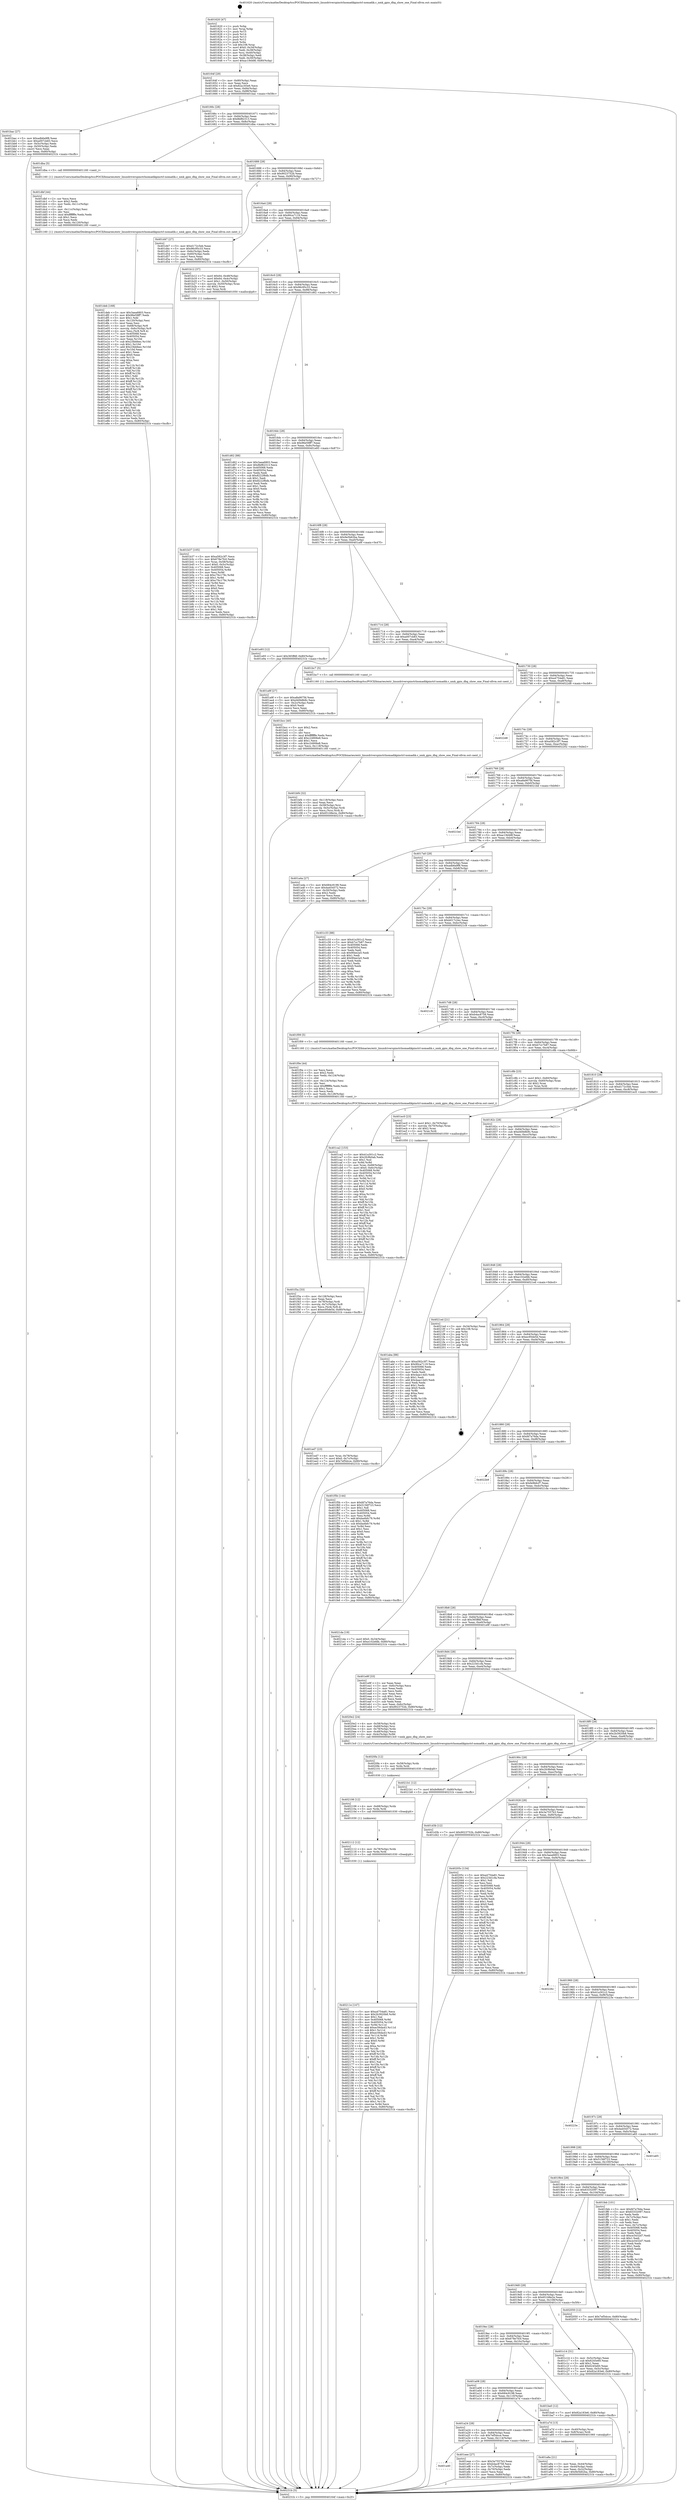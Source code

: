 digraph "0x401620" {
  label = "0x401620 (/mnt/c/Users/mathe/Desktop/tcc/POCII/binaries/extr_linuxdriverspinctrlnomadikpinctrl-nomadik.c_nmk_gpio_dbg_show_one_Final-ollvm.out::main(0))"
  labelloc = "t"
  node[shape=record]

  Entry [label="",width=0.3,height=0.3,shape=circle,fillcolor=black,style=filled]
  "0x40164f" [label="{
     0x40164f [29]\l
     | [instrs]\l
     &nbsp;&nbsp;0x40164f \<+3\>: mov -0x80(%rbp),%eax\l
     &nbsp;&nbsp;0x401652 \<+2\>: mov %eax,%ecx\l
     &nbsp;&nbsp;0x401654 \<+6\>: sub $0x82a183e6,%ecx\l
     &nbsp;&nbsp;0x40165a \<+6\>: mov %eax,-0x84(%rbp)\l
     &nbsp;&nbsp;0x401660 \<+6\>: mov %ecx,-0x88(%rbp)\l
     &nbsp;&nbsp;0x401666 \<+6\>: je 0000000000401bac \<main+0x58c\>\l
  }"]
  "0x401bac" [label="{
     0x401bac [27]\l
     | [instrs]\l
     &nbsp;&nbsp;0x401bac \<+5\>: mov $0xadb6a9f8,%eax\l
     &nbsp;&nbsp;0x401bb1 \<+5\>: mov $0xa007cb83,%ecx\l
     &nbsp;&nbsp;0x401bb6 \<+3\>: mov -0x5c(%rbp),%edx\l
     &nbsp;&nbsp;0x401bb9 \<+3\>: cmp -0x50(%rbp),%edx\l
     &nbsp;&nbsp;0x401bbc \<+3\>: cmovl %ecx,%eax\l
     &nbsp;&nbsp;0x401bbf \<+3\>: mov %eax,-0x80(%rbp)\l
     &nbsp;&nbsp;0x401bc2 \<+5\>: jmp 000000000040231b \<main+0xcfb\>\l
  }"]
  "0x40166c" [label="{
     0x40166c [28]\l
     | [instrs]\l
     &nbsp;&nbsp;0x40166c \<+5\>: jmp 0000000000401671 \<main+0x51\>\l
     &nbsp;&nbsp;0x401671 \<+6\>: mov -0x84(%rbp),%eax\l
     &nbsp;&nbsp;0x401677 \<+5\>: sub $0x8bf82313,%eax\l
     &nbsp;&nbsp;0x40167c \<+6\>: mov %eax,-0x8c(%rbp)\l
     &nbsp;&nbsp;0x401682 \<+6\>: je 0000000000401dba \<main+0x79a\>\l
  }"]
  Exit [label="",width=0.3,height=0.3,shape=circle,fillcolor=black,style=filled,peripheries=2]
  "0x401dba" [label="{
     0x401dba [5]\l
     | [instrs]\l
     &nbsp;&nbsp;0x401dba \<+5\>: call 0000000000401160 \<next_i\>\l
     | [calls]\l
     &nbsp;&nbsp;0x401160 \{1\} (/mnt/c/Users/mathe/Desktop/tcc/POCII/binaries/extr_linuxdriverspinctrlnomadikpinctrl-nomadik.c_nmk_gpio_dbg_show_one_Final-ollvm.out::next_i)\l
  }"]
  "0x401688" [label="{
     0x401688 [28]\l
     | [instrs]\l
     &nbsp;&nbsp;0x401688 \<+5\>: jmp 000000000040168d \<main+0x6d\>\l
     &nbsp;&nbsp;0x40168d \<+6\>: mov -0x84(%rbp),%eax\l
     &nbsp;&nbsp;0x401693 \<+5\>: sub $0x9023752b,%eax\l
     &nbsp;&nbsp;0x401698 \<+6\>: mov %eax,-0x90(%rbp)\l
     &nbsp;&nbsp;0x40169e \<+6\>: je 0000000000401d47 \<main+0x727\>\l
  }"]
  "0x40211e" [label="{
     0x40211e [147]\l
     | [instrs]\l
     &nbsp;&nbsp;0x40211e \<+5\>: mov $0xa4754a81,%ecx\l
     &nbsp;&nbsp;0x402123 \<+6\>: mov $0x2b3920b8,%r8d\l
     &nbsp;&nbsp;0x402129 \<+2\>: mov $0x1,%al\l
     &nbsp;&nbsp;0x40212b \<+8\>: mov 0x405068,%r9d\l
     &nbsp;&nbsp;0x402133 \<+8\>: mov 0x405054,%r10d\l
     &nbsp;&nbsp;0x40213b \<+3\>: mov %r9d,%r11d\l
     &nbsp;&nbsp;0x40213e \<+7\>: add $0xec56da43,%r11d\l
     &nbsp;&nbsp;0x402145 \<+4\>: sub $0x1,%r11d\l
     &nbsp;&nbsp;0x402149 \<+7\>: sub $0xec56da43,%r11d\l
     &nbsp;&nbsp;0x402150 \<+4\>: imul %r11d,%r9d\l
     &nbsp;&nbsp;0x402154 \<+4\>: and $0x1,%r9d\l
     &nbsp;&nbsp;0x402158 \<+4\>: cmp $0x0,%r9d\l
     &nbsp;&nbsp;0x40215c \<+3\>: sete %bl\l
     &nbsp;&nbsp;0x40215f \<+4\>: cmp $0xa,%r10d\l
     &nbsp;&nbsp;0x402163 \<+4\>: setl %r14b\l
     &nbsp;&nbsp;0x402167 \<+3\>: mov %bl,%r15b\l
     &nbsp;&nbsp;0x40216a \<+4\>: xor $0xff,%r15b\l
     &nbsp;&nbsp;0x40216e \<+3\>: mov %r14b,%r12b\l
     &nbsp;&nbsp;0x402171 \<+4\>: xor $0xff,%r12b\l
     &nbsp;&nbsp;0x402175 \<+2\>: xor $0x1,%al\l
     &nbsp;&nbsp;0x402177 \<+3\>: mov %r15b,%r13b\l
     &nbsp;&nbsp;0x40217a \<+4\>: and $0xff,%r13b\l
     &nbsp;&nbsp;0x40217e \<+2\>: and %al,%bl\l
     &nbsp;&nbsp;0x402180 \<+3\>: mov %r12b,%dl\l
     &nbsp;&nbsp;0x402183 \<+3\>: and $0xff,%dl\l
     &nbsp;&nbsp;0x402186 \<+3\>: and %al,%r14b\l
     &nbsp;&nbsp;0x402189 \<+3\>: or %bl,%r13b\l
     &nbsp;&nbsp;0x40218c \<+3\>: or %r14b,%dl\l
     &nbsp;&nbsp;0x40218f \<+3\>: xor %dl,%r13b\l
     &nbsp;&nbsp;0x402192 \<+3\>: or %r12b,%r15b\l
     &nbsp;&nbsp;0x402195 \<+4\>: xor $0xff,%r15b\l
     &nbsp;&nbsp;0x402199 \<+2\>: or $0x1,%al\l
     &nbsp;&nbsp;0x40219b \<+3\>: and %al,%r15b\l
     &nbsp;&nbsp;0x40219e \<+3\>: or %r15b,%r13b\l
     &nbsp;&nbsp;0x4021a1 \<+4\>: test $0x1,%r13b\l
     &nbsp;&nbsp;0x4021a5 \<+4\>: cmovne %r8d,%ecx\l
     &nbsp;&nbsp;0x4021a9 \<+3\>: mov %ecx,-0x80(%rbp)\l
     &nbsp;&nbsp;0x4021ac \<+5\>: jmp 000000000040231b \<main+0xcfb\>\l
  }"]
  "0x401d47" [label="{
     0x401d47 [27]\l
     | [instrs]\l
     &nbsp;&nbsp;0x401d47 \<+5\>: mov $0xd172c5eb,%eax\l
     &nbsp;&nbsp;0x401d4c \<+5\>: mov $0x96c95c33,%ecx\l
     &nbsp;&nbsp;0x401d51 \<+3\>: mov -0x6c(%rbp),%edx\l
     &nbsp;&nbsp;0x401d54 \<+3\>: cmp -0x60(%rbp),%edx\l
     &nbsp;&nbsp;0x401d57 \<+3\>: cmovl %ecx,%eax\l
     &nbsp;&nbsp;0x401d5a \<+3\>: mov %eax,-0x80(%rbp)\l
     &nbsp;&nbsp;0x401d5d \<+5\>: jmp 000000000040231b \<main+0xcfb\>\l
  }"]
  "0x4016a4" [label="{
     0x4016a4 [28]\l
     | [instrs]\l
     &nbsp;&nbsp;0x4016a4 \<+5\>: jmp 00000000004016a9 \<main+0x89\>\l
     &nbsp;&nbsp;0x4016a9 \<+6\>: mov -0x84(%rbp),%eax\l
     &nbsp;&nbsp;0x4016af \<+5\>: sub $0x90ca7119,%eax\l
     &nbsp;&nbsp;0x4016b4 \<+6\>: mov %eax,-0x94(%rbp)\l
     &nbsp;&nbsp;0x4016ba \<+6\>: je 0000000000401b12 \<main+0x4f2\>\l
  }"]
  "0x402112" [label="{
     0x402112 [12]\l
     | [instrs]\l
     &nbsp;&nbsp;0x402112 \<+4\>: mov -0x78(%rbp),%rdx\l
     &nbsp;&nbsp;0x402116 \<+3\>: mov %rdx,%rdi\l
     &nbsp;&nbsp;0x402119 \<+5\>: call 0000000000401030 \<free@plt\>\l
     | [calls]\l
     &nbsp;&nbsp;0x401030 \{1\} (unknown)\l
  }"]
  "0x401b12" [label="{
     0x401b12 [37]\l
     | [instrs]\l
     &nbsp;&nbsp;0x401b12 \<+7\>: movl $0x64,-0x48(%rbp)\l
     &nbsp;&nbsp;0x401b19 \<+7\>: movl $0x64,-0x4c(%rbp)\l
     &nbsp;&nbsp;0x401b20 \<+7\>: movl $0x1,-0x50(%rbp)\l
     &nbsp;&nbsp;0x401b27 \<+4\>: movslq -0x50(%rbp),%rax\l
     &nbsp;&nbsp;0x401b2b \<+4\>: shl $0x2,%rax\l
     &nbsp;&nbsp;0x401b2f \<+3\>: mov %rax,%rdi\l
     &nbsp;&nbsp;0x401b32 \<+5\>: call 0000000000401050 \<malloc@plt\>\l
     | [calls]\l
     &nbsp;&nbsp;0x401050 \{1\} (unknown)\l
  }"]
  "0x4016c0" [label="{
     0x4016c0 [28]\l
     | [instrs]\l
     &nbsp;&nbsp;0x4016c0 \<+5\>: jmp 00000000004016c5 \<main+0xa5\>\l
     &nbsp;&nbsp;0x4016c5 \<+6\>: mov -0x84(%rbp),%eax\l
     &nbsp;&nbsp;0x4016cb \<+5\>: sub $0x96c95c33,%eax\l
     &nbsp;&nbsp;0x4016d0 \<+6\>: mov %eax,-0x98(%rbp)\l
     &nbsp;&nbsp;0x4016d6 \<+6\>: je 0000000000401d62 \<main+0x742\>\l
  }"]
  "0x402106" [label="{
     0x402106 [12]\l
     | [instrs]\l
     &nbsp;&nbsp;0x402106 \<+4\>: mov -0x68(%rbp),%rdx\l
     &nbsp;&nbsp;0x40210a \<+3\>: mov %rdx,%rdi\l
     &nbsp;&nbsp;0x40210d \<+5\>: call 0000000000401030 \<free@plt\>\l
     | [calls]\l
     &nbsp;&nbsp;0x401030 \{1\} (unknown)\l
  }"]
  "0x401d62" [label="{
     0x401d62 [88]\l
     | [instrs]\l
     &nbsp;&nbsp;0x401d62 \<+5\>: mov $0x3aea6803,%eax\l
     &nbsp;&nbsp;0x401d67 \<+5\>: mov $0x8bf82313,%ecx\l
     &nbsp;&nbsp;0x401d6c \<+7\>: mov 0x405068,%edx\l
     &nbsp;&nbsp;0x401d73 \<+7\>: mov 0x405054,%esi\l
     &nbsp;&nbsp;0x401d7a \<+2\>: mov %edx,%edi\l
     &nbsp;&nbsp;0x401d7c \<+6\>: sub $0x8222f6db,%edi\l
     &nbsp;&nbsp;0x401d82 \<+3\>: sub $0x1,%edi\l
     &nbsp;&nbsp;0x401d85 \<+6\>: add $0x8222f6db,%edi\l
     &nbsp;&nbsp;0x401d8b \<+3\>: imul %edi,%edx\l
     &nbsp;&nbsp;0x401d8e \<+3\>: and $0x1,%edx\l
     &nbsp;&nbsp;0x401d91 \<+3\>: cmp $0x0,%edx\l
     &nbsp;&nbsp;0x401d94 \<+4\>: sete %r8b\l
     &nbsp;&nbsp;0x401d98 \<+3\>: cmp $0xa,%esi\l
     &nbsp;&nbsp;0x401d9b \<+4\>: setl %r9b\l
     &nbsp;&nbsp;0x401d9f \<+3\>: mov %r8b,%r10b\l
     &nbsp;&nbsp;0x401da2 \<+3\>: and %r9b,%r10b\l
     &nbsp;&nbsp;0x401da5 \<+3\>: xor %r9b,%r8b\l
     &nbsp;&nbsp;0x401da8 \<+3\>: or %r8b,%r10b\l
     &nbsp;&nbsp;0x401dab \<+4\>: test $0x1,%r10b\l
     &nbsp;&nbsp;0x401daf \<+3\>: cmovne %ecx,%eax\l
     &nbsp;&nbsp;0x401db2 \<+3\>: mov %eax,-0x80(%rbp)\l
     &nbsp;&nbsp;0x401db5 \<+5\>: jmp 000000000040231b \<main+0xcfb\>\l
  }"]
  "0x4016dc" [label="{
     0x4016dc [28]\l
     | [instrs]\l
     &nbsp;&nbsp;0x4016dc \<+5\>: jmp 00000000004016e1 \<main+0xc1\>\l
     &nbsp;&nbsp;0x4016e1 \<+6\>: mov -0x84(%rbp),%eax\l
     &nbsp;&nbsp;0x4016e7 \<+5\>: sub $0x96e59ff7,%eax\l
     &nbsp;&nbsp;0x4016ec \<+6\>: mov %eax,-0x9c(%rbp)\l
     &nbsp;&nbsp;0x4016f2 \<+6\>: je 0000000000401e93 \<main+0x873\>\l
  }"]
  "0x4020fa" [label="{
     0x4020fa [12]\l
     | [instrs]\l
     &nbsp;&nbsp;0x4020fa \<+4\>: mov -0x58(%rbp),%rdx\l
     &nbsp;&nbsp;0x4020fe \<+3\>: mov %rdx,%rdi\l
     &nbsp;&nbsp;0x402101 \<+5\>: call 0000000000401030 \<free@plt\>\l
     | [calls]\l
     &nbsp;&nbsp;0x401030 \{1\} (unknown)\l
  }"]
  "0x401e93" [label="{
     0x401e93 [12]\l
     | [instrs]\l
     &nbsp;&nbsp;0x401e93 \<+7\>: movl $0x365ffdf,-0x80(%rbp)\l
     &nbsp;&nbsp;0x401e9a \<+5\>: jmp 000000000040231b \<main+0xcfb\>\l
  }"]
  "0x4016f8" [label="{
     0x4016f8 [28]\l
     | [instrs]\l
     &nbsp;&nbsp;0x4016f8 \<+5\>: jmp 00000000004016fd \<main+0xdd\>\l
     &nbsp;&nbsp;0x4016fd \<+6\>: mov -0x84(%rbp),%eax\l
     &nbsp;&nbsp;0x401703 \<+5\>: sub $0x9e5b62ba,%eax\l
     &nbsp;&nbsp;0x401708 \<+6\>: mov %eax,-0xa0(%rbp)\l
     &nbsp;&nbsp;0x40170e \<+6\>: je 0000000000401a9f \<main+0x47f\>\l
  }"]
  "0x401f3a" [label="{
     0x401f3a [33]\l
     | [instrs]\l
     &nbsp;&nbsp;0x401f3a \<+6\>: mov -0x128(%rbp),%ecx\l
     &nbsp;&nbsp;0x401f40 \<+3\>: imul %eax,%ecx\l
     &nbsp;&nbsp;0x401f43 \<+4\>: mov -0x78(%rbp),%rdi\l
     &nbsp;&nbsp;0x401f47 \<+4\>: movslq -0x7c(%rbp),%r8\l
     &nbsp;&nbsp;0x401f4b \<+4\>: mov %ecx,(%rdi,%r8,4)\l
     &nbsp;&nbsp;0x401f4f \<+7\>: movl $0xec95de5d,-0x80(%rbp)\l
     &nbsp;&nbsp;0x401f56 \<+5\>: jmp 000000000040231b \<main+0xcfb\>\l
  }"]
  "0x401a9f" [label="{
     0x401a9f [27]\l
     | [instrs]\l
     &nbsp;&nbsp;0x401a9f \<+5\>: mov $0xa8a907fd,%eax\l
     &nbsp;&nbsp;0x401aa4 \<+5\>: mov $0xd40b8b9c,%ecx\l
     &nbsp;&nbsp;0x401aa9 \<+3\>: mov -0x2c(%rbp),%edx\l
     &nbsp;&nbsp;0x401aac \<+3\>: cmp $0x0,%edx\l
     &nbsp;&nbsp;0x401aaf \<+3\>: cmove %ecx,%eax\l
     &nbsp;&nbsp;0x401ab2 \<+3\>: mov %eax,-0x80(%rbp)\l
     &nbsp;&nbsp;0x401ab5 \<+5\>: jmp 000000000040231b \<main+0xcfb\>\l
  }"]
  "0x401714" [label="{
     0x401714 [28]\l
     | [instrs]\l
     &nbsp;&nbsp;0x401714 \<+5\>: jmp 0000000000401719 \<main+0xf9\>\l
     &nbsp;&nbsp;0x401719 \<+6\>: mov -0x84(%rbp),%eax\l
     &nbsp;&nbsp;0x40171f \<+5\>: sub $0xa007cb83,%eax\l
     &nbsp;&nbsp;0x401724 \<+6\>: mov %eax,-0xa4(%rbp)\l
     &nbsp;&nbsp;0x40172a \<+6\>: je 0000000000401bc7 \<main+0x5a7\>\l
  }"]
  "0x401f0e" [label="{
     0x401f0e [44]\l
     | [instrs]\l
     &nbsp;&nbsp;0x401f0e \<+2\>: xor %ecx,%ecx\l
     &nbsp;&nbsp;0x401f10 \<+5\>: mov $0x2,%edx\l
     &nbsp;&nbsp;0x401f15 \<+6\>: mov %edx,-0x124(%rbp)\l
     &nbsp;&nbsp;0x401f1b \<+1\>: cltd\l
     &nbsp;&nbsp;0x401f1c \<+6\>: mov -0x124(%rbp),%esi\l
     &nbsp;&nbsp;0x401f22 \<+2\>: idiv %esi\l
     &nbsp;&nbsp;0x401f24 \<+6\>: imul $0xfffffffe,%edx,%edx\l
     &nbsp;&nbsp;0x401f2a \<+3\>: sub $0x1,%ecx\l
     &nbsp;&nbsp;0x401f2d \<+2\>: sub %ecx,%edx\l
     &nbsp;&nbsp;0x401f2f \<+6\>: mov %edx,-0x128(%rbp)\l
     &nbsp;&nbsp;0x401f35 \<+5\>: call 0000000000401160 \<next_i\>\l
     | [calls]\l
     &nbsp;&nbsp;0x401160 \{1\} (/mnt/c/Users/mathe/Desktop/tcc/POCII/binaries/extr_linuxdriverspinctrlnomadikpinctrl-nomadik.c_nmk_gpio_dbg_show_one_Final-ollvm.out::next_i)\l
  }"]
  "0x401bc7" [label="{
     0x401bc7 [5]\l
     | [instrs]\l
     &nbsp;&nbsp;0x401bc7 \<+5\>: call 0000000000401160 \<next_i\>\l
     | [calls]\l
     &nbsp;&nbsp;0x401160 \{1\} (/mnt/c/Users/mathe/Desktop/tcc/POCII/binaries/extr_linuxdriverspinctrlnomadikpinctrl-nomadik.c_nmk_gpio_dbg_show_one_Final-ollvm.out::next_i)\l
  }"]
  "0x401730" [label="{
     0x401730 [28]\l
     | [instrs]\l
     &nbsp;&nbsp;0x401730 \<+5\>: jmp 0000000000401735 \<main+0x115\>\l
     &nbsp;&nbsp;0x401735 \<+6\>: mov -0x84(%rbp),%eax\l
     &nbsp;&nbsp;0x40173b \<+5\>: sub $0xa4754a81,%eax\l
     &nbsp;&nbsp;0x401740 \<+6\>: mov %eax,-0xa8(%rbp)\l
     &nbsp;&nbsp;0x401746 \<+6\>: je 00000000004022d8 \<main+0xcb8\>\l
  }"]
  "0x401a40" [label="{
     0x401a40\l
  }", style=dashed]
  "0x4022d8" [label="{
     0x4022d8\l
  }", style=dashed]
  "0x40174c" [label="{
     0x40174c [28]\l
     | [instrs]\l
     &nbsp;&nbsp;0x40174c \<+5\>: jmp 0000000000401751 \<main+0x131\>\l
     &nbsp;&nbsp;0x401751 \<+6\>: mov -0x84(%rbp),%eax\l
     &nbsp;&nbsp;0x401757 \<+5\>: sub $0xa582c3f7,%eax\l
     &nbsp;&nbsp;0x40175c \<+6\>: mov %eax,-0xac(%rbp)\l
     &nbsp;&nbsp;0x401762 \<+6\>: je 0000000000402202 \<main+0xbe2\>\l
  }"]
  "0x401eee" [label="{
     0x401eee [27]\l
     | [instrs]\l
     &nbsp;&nbsp;0x401eee \<+5\>: mov $0x3a7557b3,%eax\l
     &nbsp;&nbsp;0x401ef3 \<+5\>: mov $0xb4ac8758,%ecx\l
     &nbsp;&nbsp;0x401ef8 \<+3\>: mov -0x7c(%rbp),%edx\l
     &nbsp;&nbsp;0x401efb \<+3\>: cmp -0x70(%rbp),%edx\l
     &nbsp;&nbsp;0x401efe \<+3\>: cmovl %ecx,%eax\l
     &nbsp;&nbsp;0x401f01 \<+3\>: mov %eax,-0x80(%rbp)\l
     &nbsp;&nbsp;0x401f04 \<+5\>: jmp 000000000040231b \<main+0xcfb\>\l
  }"]
  "0x402202" [label="{
     0x402202\l
  }", style=dashed]
  "0x401768" [label="{
     0x401768 [28]\l
     | [instrs]\l
     &nbsp;&nbsp;0x401768 \<+5\>: jmp 000000000040176d \<main+0x14d\>\l
     &nbsp;&nbsp;0x40176d \<+6\>: mov -0x84(%rbp),%eax\l
     &nbsp;&nbsp;0x401773 \<+5\>: sub $0xa8a907fd,%eax\l
     &nbsp;&nbsp;0x401778 \<+6\>: mov %eax,-0xb0(%rbp)\l
     &nbsp;&nbsp;0x40177e \<+6\>: je 00000000004021bd \<main+0xb9d\>\l
  }"]
  "0x401ed7" [label="{
     0x401ed7 [23]\l
     | [instrs]\l
     &nbsp;&nbsp;0x401ed7 \<+4\>: mov %rax,-0x78(%rbp)\l
     &nbsp;&nbsp;0x401edb \<+7\>: movl $0x0,-0x7c(%rbp)\l
     &nbsp;&nbsp;0x401ee2 \<+7\>: movl $0x7ef5dcce,-0x80(%rbp)\l
     &nbsp;&nbsp;0x401ee9 \<+5\>: jmp 000000000040231b \<main+0xcfb\>\l
  }"]
  "0x4021bd" [label="{
     0x4021bd\l
  }", style=dashed]
  "0x401784" [label="{
     0x401784 [28]\l
     | [instrs]\l
     &nbsp;&nbsp;0x401784 \<+5\>: jmp 0000000000401789 \<main+0x169\>\l
     &nbsp;&nbsp;0x401789 \<+6\>: mov -0x84(%rbp),%eax\l
     &nbsp;&nbsp;0x40178f \<+5\>: sub $0xac19d48f,%eax\l
     &nbsp;&nbsp;0x401794 \<+6\>: mov %eax,-0xb4(%rbp)\l
     &nbsp;&nbsp;0x40179a \<+6\>: je 0000000000401a4a \<main+0x42a\>\l
  }"]
  "0x401deb" [label="{
     0x401deb [168]\l
     | [instrs]\l
     &nbsp;&nbsp;0x401deb \<+5\>: mov $0x3aea6803,%ecx\l
     &nbsp;&nbsp;0x401df0 \<+5\>: mov $0x96e59ff7,%edx\l
     &nbsp;&nbsp;0x401df5 \<+3\>: mov $0x1,%dil\l
     &nbsp;&nbsp;0x401df8 \<+6\>: mov -0x120(%rbp),%esi\l
     &nbsp;&nbsp;0x401dfe \<+3\>: imul %eax,%esi\l
     &nbsp;&nbsp;0x401e01 \<+4\>: mov -0x68(%rbp),%r8\l
     &nbsp;&nbsp;0x401e05 \<+4\>: movslq -0x6c(%rbp),%r9\l
     &nbsp;&nbsp;0x401e09 \<+4\>: mov %esi,(%r8,%r9,4)\l
     &nbsp;&nbsp;0x401e0d \<+7\>: mov 0x405068,%eax\l
     &nbsp;&nbsp;0x401e14 \<+7\>: mov 0x405054,%esi\l
     &nbsp;&nbsp;0x401e1b \<+3\>: mov %eax,%r10d\l
     &nbsp;&nbsp;0x401e1e \<+7\>: sub $0x23bbfeec,%r10d\l
     &nbsp;&nbsp;0x401e25 \<+4\>: sub $0x1,%r10d\l
     &nbsp;&nbsp;0x401e29 \<+7\>: add $0x23bbfeec,%r10d\l
     &nbsp;&nbsp;0x401e30 \<+4\>: imul %r10d,%eax\l
     &nbsp;&nbsp;0x401e34 \<+3\>: and $0x1,%eax\l
     &nbsp;&nbsp;0x401e37 \<+3\>: cmp $0x0,%eax\l
     &nbsp;&nbsp;0x401e3a \<+4\>: sete %r11b\l
     &nbsp;&nbsp;0x401e3e \<+3\>: cmp $0xa,%esi\l
     &nbsp;&nbsp;0x401e41 \<+3\>: setl %bl\l
     &nbsp;&nbsp;0x401e44 \<+3\>: mov %r11b,%r14b\l
     &nbsp;&nbsp;0x401e47 \<+4\>: xor $0xff,%r14b\l
     &nbsp;&nbsp;0x401e4b \<+3\>: mov %bl,%r15b\l
     &nbsp;&nbsp;0x401e4e \<+4\>: xor $0xff,%r15b\l
     &nbsp;&nbsp;0x401e52 \<+4\>: xor $0x1,%dil\l
     &nbsp;&nbsp;0x401e56 \<+3\>: mov %r14b,%r12b\l
     &nbsp;&nbsp;0x401e59 \<+4\>: and $0xff,%r12b\l
     &nbsp;&nbsp;0x401e5d \<+3\>: and %dil,%r11b\l
     &nbsp;&nbsp;0x401e60 \<+3\>: mov %r15b,%r13b\l
     &nbsp;&nbsp;0x401e63 \<+4\>: and $0xff,%r13b\l
     &nbsp;&nbsp;0x401e67 \<+3\>: and %dil,%bl\l
     &nbsp;&nbsp;0x401e6a \<+3\>: or %r11b,%r12b\l
     &nbsp;&nbsp;0x401e6d \<+3\>: or %bl,%r13b\l
     &nbsp;&nbsp;0x401e70 \<+3\>: xor %r13b,%r12b\l
     &nbsp;&nbsp;0x401e73 \<+3\>: or %r15b,%r14b\l
     &nbsp;&nbsp;0x401e76 \<+4\>: xor $0xff,%r14b\l
     &nbsp;&nbsp;0x401e7a \<+4\>: or $0x1,%dil\l
     &nbsp;&nbsp;0x401e7e \<+3\>: and %dil,%r14b\l
     &nbsp;&nbsp;0x401e81 \<+3\>: or %r14b,%r12b\l
     &nbsp;&nbsp;0x401e84 \<+4\>: test $0x1,%r12b\l
     &nbsp;&nbsp;0x401e88 \<+3\>: cmovne %edx,%ecx\l
     &nbsp;&nbsp;0x401e8b \<+3\>: mov %ecx,-0x80(%rbp)\l
     &nbsp;&nbsp;0x401e8e \<+5\>: jmp 000000000040231b \<main+0xcfb\>\l
  }"]
  "0x401a4a" [label="{
     0x401a4a [27]\l
     | [instrs]\l
     &nbsp;&nbsp;0x401a4a \<+5\>: mov $0x684c9198,%eax\l
     &nbsp;&nbsp;0x401a4f \<+5\>: mov $0x4a454572,%ecx\l
     &nbsp;&nbsp;0x401a54 \<+3\>: mov -0x30(%rbp),%edx\l
     &nbsp;&nbsp;0x401a57 \<+3\>: cmp $0x2,%edx\l
     &nbsp;&nbsp;0x401a5a \<+3\>: cmovne %ecx,%eax\l
     &nbsp;&nbsp;0x401a5d \<+3\>: mov %eax,-0x80(%rbp)\l
     &nbsp;&nbsp;0x401a60 \<+5\>: jmp 000000000040231b \<main+0xcfb\>\l
  }"]
  "0x4017a0" [label="{
     0x4017a0 [28]\l
     | [instrs]\l
     &nbsp;&nbsp;0x4017a0 \<+5\>: jmp 00000000004017a5 \<main+0x185\>\l
     &nbsp;&nbsp;0x4017a5 \<+6\>: mov -0x84(%rbp),%eax\l
     &nbsp;&nbsp;0x4017ab \<+5\>: sub $0xadb6a9f8,%eax\l
     &nbsp;&nbsp;0x4017b0 \<+6\>: mov %eax,-0xb8(%rbp)\l
     &nbsp;&nbsp;0x4017b6 \<+6\>: je 0000000000401c33 \<main+0x613\>\l
  }"]
  "0x40231b" [label="{
     0x40231b [5]\l
     | [instrs]\l
     &nbsp;&nbsp;0x40231b \<+5\>: jmp 000000000040164f \<main+0x2f\>\l
  }"]
  "0x401620" [label="{
     0x401620 [47]\l
     | [instrs]\l
     &nbsp;&nbsp;0x401620 \<+1\>: push %rbp\l
     &nbsp;&nbsp;0x401621 \<+3\>: mov %rsp,%rbp\l
     &nbsp;&nbsp;0x401624 \<+2\>: push %r15\l
     &nbsp;&nbsp;0x401626 \<+2\>: push %r14\l
     &nbsp;&nbsp;0x401628 \<+2\>: push %r13\l
     &nbsp;&nbsp;0x40162a \<+2\>: push %r12\l
     &nbsp;&nbsp;0x40162c \<+1\>: push %rbx\l
     &nbsp;&nbsp;0x40162d \<+7\>: sub $0x108,%rsp\l
     &nbsp;&nbsp;0x401634 \<+7\>: movl $0x0,-0x34(%rbp)\l
     &nbsp;&nbsp;0x40163b \<+3\>: mov %edi,-0x38(%rbp)\l
     &nbsp;&nbsp;0x40163e \<+4\>: mov %rsi,-0x40(%rbp)\l
     &nbsp;&nbsp;0x401642 \<+3\>: mov -0x38(%rbp),%edi\l
     &nbsp;&nbsp;0x401645 \<+3\>: mov %edi,-0x30(%rbp)\l
     &nbsp;&nbsp;0x401648 \<+7\>: movl $0xac19d48f,-0x80(%rbp)\l
  }"]
  "0x401dbf" [label="{
     0x401dbf [44]\l
     | [instrs]\l
     &nbsp;&nbsp;0x401dbf \<+2\>: xor %ecx,%ecx\l
     &nbsp;&nbsp;0x401dc1 \<+5\>: mov $0x2,%edx\l
     &nbsp;&nbsp;0x401dc6 \<+6\>: mov %edx,-0x11c(%rbp)\l
     &nbsp;&nbsp;0x401dcc \<+1\>: cltd\l
     &nbsp;&nbsp;0x401dcd \<+6\>: mov -0x11c(%rbp),%esi\l
     &nbsp;&nbsp;0x401dd3 \<+2\>: idiv %esi\l
     &nbsp;&nbsp;0x401dd5 \<+6\>: imul $0xfffffffe,%edx,%edx\l
     &nbsp;&nbsp;0x401ddb \<+3\>: sub $0x1,%ecx\l
     &nbsp;&nbsp;0x401dde \<+2\>: sub %ecx,%edx\l
     &nbsp;&nbsp;0x401de0 \<+6\>: mov %edx,-0x120(%rbp)\l
     &nbsp;&nbsp;0x401de6 \<+5\>: call 0000000000401160 \<next_i\>\l
     | [calls]\l
     &nbsp;&nbsp;0x401160 \{1\} (/mnt/c/Users/mathe/Desktop/tcc/POCII/binaries/extr_linuxdriverspinctrlnomadikpinctrl-nomadik.c_nmk_gpio_dbg_show_one_Final-ollvm.out::next_i)\l
  }"]
  "0x401c33" [label="{
     0x401c33 [88]\l
     | [instrs]\l
     &nbsp;&nbsp;0x401c33 \<+5\>: mov $0x41a301c2,%eax\l
     &nbsp;&nbsp;0x401c38 \<+5\>: mov $0xb7cc7b87,%ecx\l
     &nbsp;&nbsp;0x401c3d \<+7\>: mov 0x405068,%edx\l
     &nbsp;&nbsp;0x401c44 \<+7\>: mov 0x405054,%esi\l
     &nbsp;&nbsp;0x401c4b \<+2\>: mov %edx,%edi\l
     &nbsp;&nbsp;0x401c4d \<+6\>: sub $0x90ee2a5,%edi\l
     &nbsp;&nbsp;0x401c53 \<+3\>: sub $0x1,%edi\l
     &nbsp;&nbsp;0x401c56 \<+6\>: add $0x90ee2a5,%edi\l
     &nbsp;&nbsp;0x401c5c \<+3\>: imul %edi,%edx\l
     &nbsp;&nbsp;0x401c5f \<+3\>: and $0x1,%edx\l
     &nbsp;&nbsp;0x401c62 \<+3\>: cmp $0x0,%edx\l
     &nbsp;&nbsp;0x401c65 \<+4\>: sete %r8b\l
     &nbsp;&nbsp;0x401c69 \<+3\>: cmp $0xa,%esi\l
     &nbsp;&nbsp;0x401c6c \<+4\>: setl %r9b\l
     &nbsp;&nbsp;0x401c70 \<+3\>: mov %r8b,%r10b\l
     &nbsp;&nbsp;0x401c73 \<+3\>: and %r9b,%r10b\l
     &nbsp;&nbsp;0x401c76 \<+3\>: xor %r9b,%r8b\l
     &nbsp;&nbsp;0x401c79 \<+3\>: or %r8b,%r10b\l
     &nbsp;&nbsp;0x401c7c \<+4\>: test $0x1,%r10b\l
     &nbsp;&nbsp;0x401c80 \<+3\>: cmovne %ecx,%eax\l
     &nbsp;&nbsp;0x401c83 \<+3\>: mov %eax,-0x80(%rbp)\l
     &nbsp;&nbsp;0x401c86 \<+5\>: jmp 000000000040231b \<main+0xcfb\>\l
  }"]
  "0x4017bc" [label="{
     0x4017bc [28]\l
     | [instrs]\l
     &nbsp;&nbsp;0x4017bc \<+5\>: jmp 00000000004017c1 \<main+0x1a1\>\l
     &nbsp;&nbsp;0x4017c1 \<+6\>: mov -0x84(%rbp),%eax\l
     &nbsp;&nbsp;0x4017c7 \<+5\>: sub $0xb017c2ec,%eax\l
     &nbsp;&nbsp;0x4017cc \<+6\>: mov %eax,-0xbc(%rbp)\l
     &nbsp;&nbsp;0x4017d2 \<+6\>: je 00000000004021c9 \<main+0xba9\>\l
  }"]
  "0x401ca2" [label="{
     0x401ca2 [153]\l
     | [instrs]\l
     &nbsp;&nbsp;0x401ca2 \<+5\>: mov $0x41a301c2,%ecx\l
     &nbsp;&nbsp;0x401ca7 \<+5\>: mov $0x2fc9b0ab,%edx\l
     &nbsp;&nbsp;0x401cac \<+3\>: mov $0x1,%sil\l
     &nbsp;&nbsp;0x401caf \<+3\>: xor %r8d,%r8d\l
     &nbsp;&nbsp;0x401cb2 \<+4\>: mov %rax,-0x68(%rbp)\l
     &nbsp;&nbsp;0x401cb6 \<+7\>: movl $0x0,-0x6c(%rbp)\l
     &nbsp;&nbsp;0x401cbd \<+8\>: mov 0x405068,%r9d\l
     &nbsp;&nbsp;0x401cc5 \<+8\>: mov 0x405054,%r10d\l
     &nbsp;&nbsp;0x401ccd \<+4\>: sub $0x1,%r8d\l
     &nbsp;&nbsp;0x401cd1 \<+3\>: mov %r9d,%r11d\l
     &nbsp;&nbsp;0x401cd4 \<+3\>: add %r8d,%r11d\l
     &nbsp;&nbsp;0x401cd7 \<+4\>: imul %r11d,%r9d\l
     &nbsp;&nbsp;0x401cdb \<+4\>: and $0x1,%r9d\l
     &nbsp;&nbsp;0x401cdf \<+4\>: cmp $0x0,%r9d\l
     &nbsp;&nbsp;0x401ce3 \<+3\>: sete %bl\l
     &nbsp;&nbsp;0x401ce6 \<+4\>: cmp $0xa,%r10d\l
     &nbsp;&nbsp;0x401cea \<+4\>: setl %r14b\l
     &nbsp;&nbsp;0x401cee \<+3\>: mov %bl,%r15b\l
     &nbsp;&nbsp;0x401cf1 \<+4\>: xor $0xff,%r15b\l
     &nbsp;&nbsp;0x401cf5 \<+3\>: mov %r14b,%r12b\l
     &nbsp;&nbsp;0x401cf8 \<+4\>: xor $0xff,%r12b\l
     &nbsp;&nbsp;0x401cfc \<+4\>: xor $0x1,%sil\l
     &nbsp;&nbsp;0x401d00 \<+3\>: mov %r15b,%r13b\l
     &nbsp;&nbsp;0x401d03 \<+4\>: and $0xff,%r13b\l
     &nbsp;&nbsp;0x401d07 \<+3\>: and %sil,%bl\l
     &nbsp;&nbsp;0x401d0a \<+3\>: mov %r12b,%al\l
     &nbsp;&nbsp;0x401d0d \<+2\>: and $0xff,%al\l
     &nbsp;&nbsp;0x401d0f \<+3\>: and %sil,%r14b\l
     &nbsp;&nbsp;0x401d12 \<+3\>: or %bl,%r13b\l
     &nbsp;&nbsp;0x401d15 \<+3\>: or %r14b,%al\l
     &nbsp;&nbsp;0x401d18 \<+3\>: xor %al,%r13b\l
     &nbsp;&nbsp;0x401d1b \<+3\>: or %r12b,%r15b\l
     &nbsp;&nbsp;0x401d1e \<+4\>: xor $0xff,%r15b\l
     &nbsp;&nbsp;0x401d22 \<+4\>: or $0x1,%sil\l
     &nbsp;&nbsp;0x401d26 \<+3\>: and %sil,%r15b\l
     &nbsp;&nbsp;0x401d29 \<+3\>: or %r15b,%r13b\l
     &nbsp;&nbsp;0x401d2c \<+4\>: test $0x1,%r13b\l
     &nbsp;&nbsp;0x401d30 \<+3\>: cmovne %edx,%ecx\l
     &nbsp;&nbsp;0x401d33 \<+3\>: mov %ecx,-0x80(%rbp)\l
     &nbsp;&nbsp;0x401d36 \<+5\>: jmp 000000000040231b \<main+0xcfb\>\l
  }"]
  "0x4021c9" [label="{
     0x4021c9\l
  }", style=dashed]
  "0x4017d8" [label="{
     0x4017d8 [28]\l
     | [instrs]\l
     &nbsp;&nbsp;0x4017d8 \<+5\>: jmp 00000000004017dd \<main+0x1bd\>\l
     &nbsp;&nbsp;0x4017dd \<+6\>: mov -0x84(%rbp),%eax\l
     &nbsp;&nbsp;0x4017e3 \<+5\>: sub $0xb4ac8758,%eax\l
     &nbsp;&nbsp;0x4017e8 \<+6\>: mov %eax,-0xc0(%rbp)\l
     &nbsp;&nbsp;0x4017ee \<+6\>: je 0000000000401f09 \<main+0x8e9\>\l
  }"]
  "0x401bf4" [label="{
     0x401bf4 [32]\l
     | [instrs]\l
     &nbsp;&nbsp;0x401bf4 \<+6\>: mov -0x118(%rbp),%ecx\l
     &nbsp;&nbsp;0x401bfa \<+3\>: imul %eax,%ecx\l
     &nbsp;&nbsp;0x401bfd \<+4\>: mov -0x58(%rbp),%rsi\l
     &nbsp;&nbsp;0x401c01 \<+4\>: movslq -0x5c(%rbp),%rdi\l
     &nbsp;&nbsp;0x401c05 \<+3\>: mov %ecx,(%rsi,%rdi,4)\l
     &nbsp;&nbsp;0x401c08 \<+7\>: movl $0x65168e2e,-0x80(%rbp)\l
     &nbsp;&nbsp;0x401c0f \<+5\>: jmp 000000000040231b \<main+0xcfb\>\l
  }"]
  "0x401f09" [label="{
     0x401f09 [5]\l
     | [instrs]\l
     &nbsp;&nbsp;0x401f09 \<+5\>: call 0000000000401160 \<next_i\>\l
     | [calls]\l
     &nbsp;&nbsp;0x401160 \{1\} (/mnt/c/Users/mathe/Desktop/tcc/POCII/binaries/extr_linuxdriverspinctrlnomadikpinctrl-nomadik.c_nmk_gpio_dbg_show_one_Final-ollvm.out::next_i)\l
  }"]
  "0x4017f4" [label="{
     0x4017f4 [28]\l
     | [instrs]\l
     &nbsp;&nbsp;0x4017f4 \<+5\>: jmp 00000000004017f9 \<main+0x1d9\>\l
     &nbsp;&nbsp;0x4017f9 \<+6\>: mov -0x84(%rbp),%eax\l
     &nbsp;&nbsp;0x4017ff \<+5\>: sub $0xb7cc7b87,%eax\l
     &nbsp;&nbsp;0x401804 \<+6\>: mov %eax,-0xc4(%rbp)\l
     &nbsp;&nbsp;0x40180a \<+6\>: je 0000000000401c8b \<main+0x66b\>\l
  }"]
  "0x401bcc" [label="{
     0x401bcc [40]\l
     | [instrs]\l
     &nbsp;&nbsp;0x401bcc \<+5\>: mov $0x2,%ecx\l
     &nbsp;&nbsp;0x401bd1 \<+1\>: cltd\l
     &nbsp;&nbsp;0x401bd2 \<+2\>: idiv %ecx\l
     &nbsp;&nbsp;0x401bd4 \<+6\>: imul $0xfffffffe,%edx,%ecx\l
     &nbsp;&nbsp;0x401bda \<+6\>: add $0xc24906e8,%ecx\l
     &nbsp;&nbsp;0x401be0 \<+3\>: add $0x1,%ecx\l
     &nbsp;&nbsp;0x401be3 \<+6\>: sub $0xc24906e8,%ecx\l
     &nbsp;&nbsp;0x401be9 \<+6\>: mov %ecx,-0x118(%rbp)\l
     &nbsp;&nbsp;0x401bef \<+5\>: call 0000000000401160 \<next_i\>\l
     | [calls]\l
     &nbsp;&nbsp;0x401160 \{1\} (/mnt/c/Users/mathe/Desktop/tcc/POCII/binaries/extr_linuxdriverspinctrlnomadikpinctrl-nomadik.c_nmk_gpio_dbg_show_one_Final-ollvm.out::next_i)\l
  }"]
  "0x401c8b" [label="{
     0x401c8b [23]\l
     | [instrs]\l
     &nbsp;&nbsp;0x401c8b \<+7\>: movl $0x1,-0x60(%rbp)\l
     &nbsp;&nbsp;0x401c92 \<+4\>: movslq -0x60(%rbp),%rax\l
     &nbsp;&nbsp;0x401c96 \<+4\>: shl $0x2,%rax\l
     &nbsp;&nbsp;0x401c9a \<+3\>: mov %rax,%rdi\l
     &nbsp;&nbsp;0x401c9d \<+5\>: call 0000000000401050 \<malloc@plt\>\l
     | [calls]\l
     &nbsp;&nbsp;0x401050 \{1\} (unknown)\l
  }"]
  "0x401810" [label="{
     0x401810 [28]\l
     | [instrs]\l
     &nbsp;&nbsp;0x401810 \<+5\>: jmp 0000000000401815 \<main+0x1f5\>\l
     &nbsp;&nbsp;0x401815 \<+6\>: mov -0x84(%rbp),%eax\l
     &nbsp;&nbsp;0x40181b \<+5\>: sub $0xd172c5eb,%eax\l
     &nbsp;&nbsp;0x401820 \<+6\>: mov %eax,-0xc8(%rbp)\l
     &nbsp;&nbsp;0x401826 \<+6\>: je 0000000000401ec0 \<main+0x8a0\>\l
  }"]
  "0x401b37" [label="{
     0x401b37 [105]\l
     | [instrs]\l
     &nbsp;&nbsp;0x401b37 \<+5\>: mov $0xa582c3f7,%ecx\l
     &nbsp;&nbsp;0x401b3c \<+5\>: mov $0x678e7fc0,%edx\l
     &nbsp;&nbsp;0x401b41 \<+4\>: mov %rax,-0x58(%rbp)\l
     &nbsp;&nbsp;0x401b45 \<+7\>: movl $0x0,-0x5c(%rbp)\l
     &nbsp;&nbsp;0x401b4c \<+7\>: mov 0x405068,%esi\l
     &nbsp;&nbsp;0x401b53 \<+8\>: mov 0x405054,%r8d\l
     &nbsp;&nbsp;0x401b5b \<+3\>: mov %esi,%r9d\l
     &nbsp;&nbsp;0x401b5e \<+7\>: sub $0xc76c179c,%r9d\l
     &nbsp;&nbsp;0x401b65 \<+4\>: sub $0x1,%r9d\l
     &nbsp;&nbsp;0x401b69 \<+7\>: add $0xc76c179c,%r9d\l
     &nbsp;&nbsp;0x401b70 \<+4\>: imul %r9d,%esi\l
     &nbsp;&nbsp;0x401b74 \<+3\>: and $0x1,%esi\l
     &nbsp;&nbsp;0x401b77 \<+3\>: cmp $0x0,%esi\l
     &nbsp;&nbsp;0x401b7a \<+4\>: sete %r10b\l
     &nbsp;&nbsp;0x401b7e \<+4\>: cmp $0xa,%r8d\l
     &nbsp;&nbsp;0x401b82 \<+4\>: setl %r11b\l
     &nbsp;&nbsp;0x401b86 \<+3\>: mov %r10b,%bl\l
     &nbsp;&nbsp;0x401b89 \<+3\>: and %r11b,%bl\l
     &nbsp;&nbsp;0x401b8c \<+3\>: xor %r11b,%r10b\l
     &nbsp;&nbsp;0x401b8f \<+3\>: or %r10b,%bl\l
     &nbsp;&nbsp;0x401b92 \<+3\>: test $0x1,%bl\l
     &nbsp;&nbsp;0x401b95 \<+3\>: cmovne %edx,%ecx\l
     &nbsp;&nbsp;0x401b98 \<+3\>: mov %ecx,-0x80(%rbp)\l
     &nbsp;&nbsp;0x401b9b \<+5\>: jmp 000000000040231b \<main+0xcfb\>\l
  }"]
  "0x401ec0" [label="{
     0x401ec0 [23]\l
     | [instrs]\l
     &nbsp;&nbsp;0x401ec0 \<+7\>: movl $0x1,-0x70(%rbp)\l
     &nbsp;&nbsp;0x401ec7 \<+4\>: movslq -0x70(%rbp),%rax\l
     &nbsp;&nbsp;0x401ecb \<+4\>: shl $0x2,%rax\l
     &nbsp;&nbsp;0x401ecf \<+3\>: mov %rax,%rdi\l
     &nbsp;&nbsp;0x401ed2 \<+5\>: call 0000000000401050 \<malloc@plt\>\l
     | [calls]\l
     &nbsp;&nbsp;0x401050 \{1\} (unknown)\l
  }"]
  "0x40182c" [label="{
     0x40182c [28]\l
     | [instrs]\l
     &nbsp;&nbsp;0x40182c \<+5\>: jmp 0000000000401831 \<main+0x211\>\l
     &nbsp;&nbsp;0x401831 \<+6\>: mov -0x84(%rbp),%eax\l
     &nbsp;&nbsp;0x401837 \<+5\>: sub $0xd40b8b9c,%eax\l
     &nbsp;&nbsp;0x40183c \<+6\>: mov %eax,-0xcc(%rbp)\l
     &nbsp;&nbsp;0x401842 \<+6\>: je 0000000000401aba \<main+0x49a\>\l
  }"]
  "0x401a8a" [label="{
     0x401a8a [21]\l
     | [instrs]\l
     &nbsp;&nbsp;0x401a8a \<+3\>: mov %eax,-0x44(%rbp)\l
     &nbsp;&nbsp;0x401a8d \<+3\>: mov -0x44(%rbp),%eax\l
     &nbsp;&nbsp;0x401a90 \<+3\>: mov %eax,-0x2c(%rbp)\l
     &nbsp;&nbsp;0x401a93 \<+7\>: movl $0x9e5b62ba,-0x80(%rbp)\l
     &nbsp;&nbsp;0x401a9a \<+5\>: jmp 000000000040231b \<main+0xcfb\>\l
  }"]
  "0x401aba" [label="{
     0x401aba [88]\l
     | [instrs]\l
     &nbsp;&nbsp;0x401aba \<+5\>: mov $0xa582c3f7,%eax\l
     &nbsp;&nbsp;0x401abf \<+5\>: mov $0x90ca7119,%ecx\l
     &nbsp;&nbsp;0x401ac4 \<+7\>: mov 0x405068,%edx\l
     &nbsp;&nbsp;0x401acb \<+7\>: mov 0x405054,%esi\l
     &nbsp;&nbsp;0x401ad2 \<+2\>: mov %edx,%edi\l
     &nbsp;&nbsp;0x401ad4 \<+6\>: sub $0x4aac14d3,%edi\l
     &nbsp;&nbsp;0x401ada \<+3\>: sub $0x1,%edi\l
     &nbsp;&nbsp;0x401add \<+6\>: add $0x4aac14d3,%edi\l
     &nbsp;&nbsp;0x401ae3 \<+3\>: imul %edi,%edx\l
     &nbsp;&nbsp;0x401ae6 \<+3\>: and $0x1,%edx\l
     &nbsp;&nbsp;0x401ae9 \<+3\>: cmp $0x0,%edx\l
     &nbsp;&nbsp;0x401aec \<+4\>: sete %r8b\l
     &nbsp;&nbsp;0x401af0 \<+3\>: cmp $0xa,%esi\l
     &nbsp;&nbsp;0x401af3 \<+4\>: setl %r9b\l
     &nbsp;&nbsp;0x401af7 \<+3\>: mov %r8b,%r10b\l
     &nbsp;&nbsp;0x401afa \<+3\>: and %r9b,%r10b\l
     &nbsp;&nbsp;0x401afd \<+3\>: xor %r9b,%r8b\l
     &nbsp;&nbsp;0x401b00 \<+3\>: or %r8b,%r10b\l
     &nbsp;&nbsp;0x401b03 \<+4\>: test $0x1,%r10b\l
     &nbsp;&nbsp;0x401b07 \<+3\>: cmovne %ecx,%eax\l
     &nbsp;&nbsp;0x401b0a \<+3\>: mov %eax,-0x80(%rbp)\l
     &nbsp;&nbsp;0x401b0d \<+5\>: jmp 000000000040231b \<main+0xcfb\>\l
  }"]
  "0x401848" [label="{
     0x401848 [28]\l
     | [instrs]\l
     &nbsp;&nbsp;0x401848 \<+5\>: jmp 000000000040184d \<main+0x22d\>\l
     &nbsp;&nbsp;0x40184d \<+6\>: mov -0x84(%rbp),%eax\l
     &nbsp;&nbsp;0x401853 \<+5\>: sub $0xe102efdb,%eax\l
     &nbsp;&nbsp;0x401858 \<+6\>: mov %eax,-0xd0(%rbp)\l
     &nbsp;&nbsp;0x40185e \<+6\>: je 00000000004021ed \<main+0xbcd\>\l
  }"]
  "0x401a24" [label="{
     0x401a24 [28]\l
     | [instrs]\l
     &nbsp;&nbsp;0x401a24 \<+5\>: jmp 0000000000401a29 \<main+0x409\>\l
     &nbsp;&nbsp;0x401a29 \<+6\>: mov -0x84(%rbp),%eax\l
     &nbsp;&nbsp;0x401a2f \<+5\>: sub $0x7ef5dcce,%eax\l
     &nbsp;&nbsp;0x401a34 \<+6\>: mov %eax,-0x114(%rbp)\l
     &nbsp;&nbsp;0x401a3a \<+6\>: je 0000000000401eee \<main+0x8ce\>\l
  }"]
  "0x4021ed" [label="{
     0x4021ed [21]\l
     | [instrs]\l
     &nbsp;&nbsp;0x4021ed \<+3\>: mov -0x34(%rbp),%eax\l
     &nbsp;&nbsp;0x4021f0 \<+7\>: add $0x108,%rsp\l
     &nbsp;&nbsp;0x4021f7 \<+1\>: pop %rbx\l
     &nbsp;&nbsp;0x4021f8 \<+2\>: pop %r12\l
     &nbsp;&nbsp;0x4021fa \<+2\>: pop %r13\l
     &nbsp;&nbsp;0x4021fc \<+2\>: pop %r14\l
     &nbsp;&nbsp;0x4021fe \<+2\>: pop %r15\l
     &nbsp;&nbsp;0x402200 \<+1\>: pop %rbp\l
     &nbsp;&nbsp;0x402201 \<+1\>: ret\l
  }"]
  "0x401864" [label="{
     0x401864 [28]\l
     | [instrs]\l
     &nbsp;&nbsp;0x401864 \<+5\>: jmp 0000000000401869 \<main+0x249\>\l
     &nbsp;&nbsp;0x401869 \<+6\>: mov -0x84(%rbp),%eax\l
     &nbsp;&nbsp;0x40186f \<+5\>: sub $0xec95de5d,%eax\l
     &nbsp;&nbsp;0x401874 \<+6\>: mov %eax,-0xd4(%rbp)\l
     &nbsp;&nbsp;0x40187a \<+6\>: je 0000000000401f5b \<main+0x93b\>\l
  }"]
  "0x401a7d" [label="{
     0x401a7d [13]\l
     | [instrs]\l
     &nbsp;&nbsp;0x401a7d \<+4\>: mov -0x40(%rbp),%rax\l
     &nbsp;&nbsp;0x401a81 \<+4\>: mov 0x8(%rax),%rdi\l
     &nbsp;&nbsp;0x401a85 \<+5\>: call 0000000000401060 \<atoi@plt\>\l
     | [calls]\l
     &nbsp;&nbsp;0x401060 \{1\} (unknown)\l
  }"]
  "0x401f5b" [label="{
     0x401f5b [144]\l
     | [instrs]\l
     &nbsp;&nbsp;0x401f5b \<+5\>: mov $0xfd7a76da,%eax\l
     &nbsp;&nbsp;0x401f60 \<+5\>: mov $0x5156f723,%ecx\l
     &nbsp;&nbsp;0x401f65 \<+2\>: mov $0x1,%dl\l
     &nbsp;&nbsp;0x401f67 \<+7\>: mov 0x405068,%esi\l
     &nbsp;&nbsp;0x401f6e \<+7\>: mov 0x405054,%edi\l
     &nbsp;&nbsp;0x401f75 \<+3\>: mov %esi,%r8d\l
     &nbsp;&nbsp;0x401f78 \<+7\>: add $0xba4bfc79,%r8d\l
     &nbsp;&nbsp;0x401f7f \<+4\>: sub $0x1,%r8d\l
     &nbsp;&nbsp;0x401f83 \<+7\>: sub $0xba4bfc79,%r8d\l
     &nbsp;&nbsp;0x401f8a \<+4\>: imul %r8d,%esi\l
     &nbsp;&nbsp;0x401f8e \<+3\>: and $0x1,%esi\l
     &nbsp;&nbsp;0x401f91 \<+3\>: cmp $0x0,%esi\l
     &nbsp;&nbsp;0x401f94 \<+4\>: sete %r9b\l
     &nbsp;&nbsp;0x401f98 \<+3\>: cmp $0xa,%edi\l
     &nbsp;&nbsp;0x401f9b \<+4\>: setl %r10b\l
     &nbsp;&nbsp;0x401f9f \<+3\>: mov %r9b,%r11b\l
     &nbsp;&nbsp;0x401fa2 \<+4\>: xor $0xff,%r11b\l
     &nbsp;&nbsp;0x401fa6 \<+3\>: mov %r10b,%bl\l
     &nbsp;&nbsp;0x401fa9 \<+3\>: xor $0xff,%bl\l
     &nbsp;&nbsp;0x401fac \<+3\>: xor $0x1,%dl\l
     &nbsp;&nbsp;0x401faf \<+3\>: mov %r11b,%r14b\l
     &nbsp;&nbsp;0x401fb2 \<+4\>: and $0xff,%r14b\l
     &nbsp;&nbsp;0x401fb6 \<+3\>: and %dl,%r9b\l
     &nbsp;&nbsp;0x401fb9 \<+3\>: mov %bl,%r15b\l
     &nbsp;&nbsp;0x401fbc \<+4\>: and $0xff,%r15b\l
     &nbsp;&nbsp;0x401fc0 \<+3\>: and %dl,%r10b\l
     &nbsp;&nbsp;0x401fc3 \<+3\>: or %r9b,%r14b\l
     &nbsp;&nbsp;0x401fc6 \<+3\>: or %r10b,%r15b\l
     &nbsp;&nbsp;0x401fc9 \<+3\>: xor %r15b,%r14b\l
     &nbsp;&nbsp;0x401fcc \<+3\>: or %bl,%r11b\l
     &nbsp;&nbsp;0x401fcf \<+4\>: xor $0xff,%r11b\l
     &nbsp;&nbsp;0x401fd3 \<+3\>: or $0x1,%dl\l
     &nbsp;&nbsp;0x401fd6 \<+3\>: and %dl,%r11b\l
     &nbsp;&nbsp;0x401fd9 \<+3\>: or %r11b,%r14b\l
     &nbsp;&nbsp;0x401fdc \<+4\>: test $0x1,%r14b\l
     &nbsp;&nbsp;0x401fe0 \<+3\>: cmovne %ecx,%eax\l
     &nbsp;&nbsp;0x401fe3 \<+3\>: mov %eax,-0x80(%rbp)\l
     &nbsp;&nbsp;0x401fe6 \<+5\>: jmp 000000000040231b \<main+0xcfb\>\l
  }"]
  "0x401880" [label="{
     0x401880 [28]\l
     | [instrs]\l
     &nbsp;&nbsp;0x401880 \<+5\>: jmp 0000000000401885 \<main+0x265\>\l
     &nbsp;&nbsp;0x401885 \<+6\>: mov -0x84(%rbp),%eax\l
     &nbsp;&nbsp;0x40188b \<+5\>: sub $0xfd7a76da,%eax\l
     &nbsp;&nbsp;0x401890 \<+6\>: mov %eax,-0xd8(%rbp)\l
     &nbsp;&nbsp;0x401896 \<+6\>: je 00000000004022b9 \<main+0xc99\>\l
  }"]
  "0x401a08" [label="{
     0x401a08 [28]\l
     | [instrs]\l
     &nbsp;&nbsp;0x401a08 \<+5\>: jmp 0000000000401a0d \<main+0x3ed\>\l
     &nbsp;&nbsp;0x401a0d \<+6\>: mov -0x84(%rbp),%eax\l
     &nbsp;&nbsp;0x401a13 \<+5\>: sub $0x684c9198,%eax\l
     &nbsp;&nbsp;0x401a18 \<+6\>: mov %eax,-0x110(%rbp)\l
     &nbsp;&nbsp;0x401a1e \<+6\>: je 0000000000401a7d \<main+0x45d\>\l
  }"]
  "0x4022b9" [label="{
     0x4022b9\l
  }", style=dashed]
  "0x40189c" [label="{
     0x40189c [28]\l
     | [instrs]\l
     &nbsp;&nbsp;0x40189c \<+5\>: jmp 00000000004018a1 \<main+0x281\>\l
     &nbsp;&nbsp;0x4018a1 \<+6\>: mov -0x84(%rbp),%eax\l
     &nbsp;&nbsp;0x4018a7 \<+5\>: sub $0xfe9b6cf7,%eax\l
     &nbsp;&nbsp;0x4018ac \<+6\>: mov %eax,-0xdc(%rbp)\l
     &nbsp;&nbsp;0x4018b2 \<+6\>: je 00000000004021da \<main+0xbba\>\l
  }"]
  "0x401ba0" [label="{
     0x401ba0 [12]\l
     | [instrs]\l
     &nbsp;&nbsp;0x401ba0 \<+7\>: movl $0x82a183e6,-0x80(%rbp)\l
     &nbsp;&nbsp;0x401ba7 \<+5\>: jmp 000000000040231b \<main+0xcfb\>\l
  }"]
  "0x4021da" [label="{
     0x4021da [19]\l
     | [instrs]\l
     &nbsp;&nbsp;0x4021da \<+7\>: movl $0x0,-0x34(%rbp)\l
     &nbsp;&nbsp;0x4021e1 \<+7\>: movl $0xe102efdb,-0x80(%rbp)\l
     &nbsp;&nbsp;0x4021e8 \<+5\>: jmp 000000000040231b \<main+0xcfb\>\l
  }"]
  "0x4018b8" [label="{
     0x4018b8 [28]\l
     | [instrs]\l
     &nbsp;&nbsp;0x4018b8 \<+5\>: jmp 00000000004018bd \<main+0x29d\>\l
     &nbsp;&nbsp;0x4018bd \<+6\>: mov -0x84(%rbp),%eax\l
     &nbsp;&nbsp;0x4018c3 \<+5\>: sub $0x365ffdf,%eax\l
     &nbsp;&nbsp;0x4018c8 \<+6\>: mov %eax,-0xe0(%rbp)\l
     &nbsp;&nbsp;0x4018ce \<+6\>: je 0000000000401e9f \<main+0x87f\>\l
  }"]
  "0x4019ec" [label="{
     0x4019ec [28]\l
     | [instrs]\l
     &nbsp;&nbsp;0x4019ec \<+5\>: jmp 00000000004019f1 \<main+0x3d1\>\l
     &nbsp;&nbsp;0x4019f1 \<+6\>: mov -0x84(%rbp),%eax\l
     &nbsp;&nbsp;0x4019f7 \<+5\>: sub $0x678e7fc0,%eax\l
     &nbsp;&nbsp;0x4019fc \<+6\>: mov %eax,-0x10c(%rbp)\l
     &nbsp;&nbsp;0x401a02 \<+6\>: je 0000000000401ba0 \<main+0x580\>\l
  }"]
  "0x401e9f" [label="{
     0x401e9f [33]\l
     | [instrs]\l
     &nbsp;&nbsp;0x401e9f \<+2\>: xor %eax,%eax\l
     &nbsp;&nbsp;0x401ea1 \<+3\>: mov -0x6c(%rbp),%ecx\l
     &nbsp;&nbsp;0x401ea4 \<+2\>: mov %eax,%edx\l
     &nbsp;&nbsp;0x401ea6 \<+2\>: sub %ecx,%edx\l
     &nbsp;&nbsp;0x401ea8 \<+2\>: mov %eax,%ecx\l
     &nbsp;&nbsp;0x401eaa \<+3\>: sub $0x1,%ecx\l
     &nbsp;&nbsp;0x401ead \<+2\>: add %ecx,%edx\l
     &nbsp;&nbsp;0x401eaf \<+2\>: sub %edx,%eax\l
     &nbsp;&nbsp;0x401eb1 \<+3\>: mov %eax,-0x6c(%rbp)\l
     &nbsp;&nbsp;0x401eb4 \<+7\>: movl $0x9023752b,-0x80(%rbp)\l
     &nbsp;&nbsp;0x401ebb \<+5\>: jmp 000000000040231b \<main+0xcfb\>\l
  }"]
  "0x4018d4" [label="{
     0x4018d4 [28]\l
     | [instrs]\l
     &nbsp;&nbsp;0x4018d4 \<+5\>: jmp 00000000004018d9 \<main+0x2b9\>\l
     &nbsp;&nbsp;0x4018d9 \<+6\>: mov -0x84(%rbp),%eax\l
     &nbsp;&nbsp;0x4018df \<+5\>: sub $0x223d1cfa,%eax\l
     &nbsp;&nbsp;0x4018e4 \<+6\>: mov %eax,-0xe4(%rbp)\l
     &nbsp;&nbsp;0x4018ea \<+6\>: je 00000000004020e2 \<main+0xac2\>\l
  }"]
  "0x401c14" [label="{
     0x401c14 [31]\l
     | [instrs]\l
     &nbsp;&nbsp;0x401c14 \<+3\>: mov -0x5c(%rbp),%eax\l
     &nbsp;&nbsp;0x401c17 \<+5\>: sub $0x6245e60,%eax\l
     &nbsp;&nbsp;0x401c1c \<+3\>: add $0x1,%eax\l
     &nbsp;&nbsp;0x401c1f \<+5\>: add $0x6245e60,%eax\l
     &nbsp;&nbsp;0x401c24 \<+3\>: mov %eax,-0x5c(%rbp)\l
     &nbsp;&nbsp;0x401c27 \<+7\>: movl $0x82a183e6,-0x80(%rbp)\l
     &nbsp;&nbsp;0x401c2e \<+5\>: jmp 000000000040231b \<main+0xcfb\>\l
  }"]
  "0x4020e2" [label="{
     0x4020e2 [24]\l
     | [instrs]\l
     &nbsp;&nbsp;0x4020e2 \<+4\>: mov -0x58(%rbp),%rdi\l
     &nbsp;&nbsp;0x4020e6 \<+4\>: mov -0x68(%rbp),%rsi\l
     &nbsp;&nbsp;0x4020ea \<+4\>: mov -0x78(%rbp),%rdx\l
     &nbsp;&nbsp;0x4020ee \<+3\>: mov -0x48(%rbp),%ecx\l
     &nbsp;&nbsp;0x4020f1 \<+4\>: mov -0x4c(%rbp),%r8d\l
     &nbsp;&nbsp;0x4020f5 \<+5\>: call 00000000004013c0 \<nmk_gpio_dbg_show_one\>\l
     | [calls]\l
     &nbsp;&nbsp;0x4013c0 \{1\} (/mnt/c/Users/mathe/Desktop/tcc/POCII/binaries/extr_linuxdriverspinctrlnomadikpinctrl-nomadik.c_nmk_gpio_dbg_show_one_Final-ollvm.out::nmk_gpio_dbg_show_one)\l
  }"]
  "0x4018f0" [label="{
     0x4018f0 [28]\l
     | [instrs]\l
     &nbsp;&nbsp;0x4018f0 \<+5\>: jmp 00000000004018f5 \<main+0x2d5\>\l
     &nbsp;&nbsp;0x4018f5 \<+6\>: mov -0x84(%rbp),%eax\l
     &nbsp;&nbsp;0x4018fb \<+5\>: sub $0x2b3920b8,%eax\l
     &nbsp;&nbsp;0x401900 \<+6\>: mov %eax,-0xe8(%rbp)\l
     &nbsp;&nbsp;0x401906 \<+6\>: je 00000000004021b1 \<main+0xb91\>\l
  }"]
  "0x4019d0" [label="{
     0x4019d0 [28]\l
     | [instrs]\l
     &nbsp;&nbsp;0x4019d0 \<+5\>: jmp 00000000004019d5 \<main+0x3b5\>\l
     &nbsp;&nbsp;0x4019d5 \<+6\>: mov -0x84(%rbp),%eax\l
     &nbsp;&nbsp;0x4019db \<+5\>: sub $0x65168e2e,%eax\l
     &nbsp;&nbsp;0x4019e0 \<+6\>: mov %eax,-0x108(%rbp)\l
     &nbsp;&nbsp;0x4019e6 \<+6\>: je 0000000000401c14 \<main+0x5f4\>\l
  }"]
  "0x4021b1" [label="{
     0x4021b1 [12]\l
     | [instrs]\l
     &nbsp;&nbsp;0x4021b1 \<+7\>: movl $0xfe9b6cf7,-0x80(%rbp)\l
     &nbsp;&nbsp;0x4021b8 \<+5\>: jmp 000000000040231b \<main+0xcfb\>\l
  }"]
  "0x40190c" [label="{
     0x40190c [28]\l
     | [instrs]\l
     &nbsp;&nbsp;0x40190c \<+5\>: jmp 0000000000401911 \<main+0x2f1\>\l
     &nbsp;&nbsp;0x401911 \<+6\>: mov -0x84(%rbp),%eax\l
     &nbsp;&nbsp;0x401917 \<+5\>: sub $0x2fc9b0ab,%eax\l
     &nbsp;&nbsp;0x40191c \<+6\>: mov %eax,-0xec(%rbp)\l
     &nbsp;&nbsp;0x401922 \<+6\>: je 0000000000401d3b \<main+0x71b\>\l
  }"]
  "0x402050" [label="{
     0x402050 [12]\l
     | [instrs]\l
     &nbsp;&nbsp;0x402050 \<+7\>: movl $0x7ef5dcce,-0x80(%rbp)\l
     &nbsp;&nbsp;0x402057 \<+5\>: jmp 000000000040231b \<main+0xcfb\>\l
  }"]
  "0x401d3b" [label="{
     0x401d3b [12]\l
     | [instrs]\l
     &nbsp;&nbsp;0x401d3b \<+7\>: movl $0x9023752b,-0x80(%rbp)\l
     &nbsp;&nbsp;0x401d42 \<+5\>: jmp 000000000040231b \<main+0xcfb\>\l
  }"]
  "0x401928" [label="{
     0x401928 [28]\l
     | [instrs]\l
     &nbsp;&nbsp;0x401928 \<+5\>: jmp 000000000040192d \<main+0x30d\>\l
     &nbsp;&nbsp;0x40192d \<+6\>: mov -0x84(%rbp),%eax\l
     &nbsp;&nbsp;0x401933 \<+5\>: sub $0x3a7557b3,%eax\l
     &nbsp;&nbsp;0x401938 \<+6\>: mov %eax,-0xf0(%rbp)\l
     &nbsp;&nbsp;0x40193e \<+6\>: je 000000000040205c \<main+0xa3c\>\l
  }"]
  "0x4019b4" [label="{
     0x4019b4 [28]\l
     | [instrs]\l
     &nbsp;&nbsp;0x4019b4 \<+5\>: jmp 00000000004019b9 \<main+0x399\>\l
     &nbsp;&nbsp;0x4019b9 \<+6\>: mov -0x84(%rbp),%eax\l
     &nbsp;&nbsp;0x4019bf \<+5\>: sub $0x63332097,%eax\l
     &nbsp;&nbsp;0x4019c4 \<+6\>: mov %eax,-0x104(%rbp)\l
     &nbsp;&nbsp;0x4019ca \<+6\>: je 0000000000402050 \<main+0xa30\>\l
  }"]
  "0x40205c" [label="{
     0x40205c [134]\l
     | [instrs]\l
     &nbsp;&nbsp;0x40205c \<+5\>: mov $0xa4754a81,%eax\l
     &nbsp;&nbsp;0x402061 \<+5\>: mov $0x223d1cfa,%ecx\l
     &nbsp;&nbsp;0x402066 \<+2\>: mov $0x1,%dl\l
     &nbsp;&nbsp;0x402068 \<+2\>: xor %esi,%esi\l
     &nbsp;&nbsp;0x40206a \<+7\>: mov 0x405068,%edi\l
     &nbsp;&nbsp;0x402071 \<+8\>: mov 0x405054,%r8d\l
     &nbsp;&nbsp;0x402079 \<+3\>: sub $0x1,%esi\l
     &nbsp;&nbsp;0x40207c \<+3\>: mov %edi,%r9d\l
     &nbsp;&nbsp;0x40207f \<+3\>: add %esi,%r9d\l
     &nbsp;&nbsp;0x402082 \<+4\>: imul %r9d,%edi\l
     &nbsp;&nbsp;0x402086 \<+3\>: and $0x1,%edi\l
     &nbsp;&nbsp;0x402089 \<+3\>: cmp $0x0,%edi\l
     &nbsp;&nbsp;0x40208c \<+4\>: sete %r10b\l
     &nbsp;&nbsp;0x402090 \<+4\>: cmp $0xa,%r8d\l
     &nbsp;&nbsp;0x402094 \<+4\>: setl %r11b\l
     &nbsp;&nbsp;0x402098 \<+3\>: mov %r10b,%bl\l
     &nbsp;&nbsp;0x40209b \<+3\>: xor $0xff,%bl\l
     &nbsp;&nbsp;0x40209e \<+3\>: mov %r11b,%r14b\l
     &nbsp;&nbsp;0x4020a1 \<+4\>: xor $0xff,%r14b\l
     &nbsp;&nbsp;0x4020a5 \<+3\>: xor $0x0,%dl\l
     &nbsp;&nbsp;0x4020a8 \<+3\>: mov %bl,%r15b\l
     &nbsp;&nbsp;0x4020ab \<+4\>: and $0x0,%r15b\l
     &nbsp;&nbsp;0x4020af \<+3\>: and %dl,%r10b\l
     &nbsp;&nbsp;0x4020b2 \<+3\>: mov %r14b,%r12b\l
     &nbsp;&nbsp;0x4020b5 \<+4\>: and $0x0,%r12b\l
     &nbsp;&nbsp;0x4020b9 \<+3\>: and %dl,%r11b\l
     &nbsp;&nbsp;0x4020bc \<+3\>: or %r10b,%r15b\l
     &nbsp;&nbsp;0x4020bf \<+3\>: or %r11b,%r12b\l
     &nbsp;&nbsp;0x4020c2 \<+3\>: xor %r12b,%r15b\l
     &nbsp;&nbsp;0x4020c5 \<+3\>: or %r14b,%bl\l
     &nbsp;&nbsp;0x4020c8 \<+3\>: xor $0xff,%bl\l
     &nbsp;&nbsp;0x4020cb \<+3\>: or $0x0,%dl\l
     &nbsp;&nbsp;0x4020ce \<+2\>: and %dl,%bl\l
     &nbsp;&nbsp;0x4020d0 \<+3\>: or %bl,%r15b\l
     &nbsp;&nbsp;0x4020d3 \<+4\>: test $0x1,%r15b\l
     &nbsp;&nbsp;0x4020d7 \<+3\>: cmovne %ecx,%eax\l
     &nbsp;&nbsp;0x4020da \<+3\>: mov %eax,-0x80(%rbp)\l
     &nbsp;&nbsp;0x4020dd \<+5\>: jmp 000000000040231b \<main+0xcfb\>\l
  }"]
  "0x401944" [label="{
     0x401944 [28]\l
     | [instrs]\l
     &nbsp;&nbsp;0x401944 \<+5\>: jmp 0000000000401949 \<main+0x329\>\l
     &nbsp;&nbsp;0x401949 \<+6\>: mov -0x84(%rbp),%eax\l
     &nbsp;&nbsp;0x40194f \<+5\>: sub $0x3aea6803,%eax\l
     &nbsp;&nbsp;0x401954 \<+6\>: mov %eax,-0xf4(%rbp)\l
     &nbsp;&nbsp;0x40195a \<+6\>: je 000000000040226c \<main+0xc4c\>\l
  }"]
  "0x401feb" [label="{
     0x401feb [101]\l
     | [instrs]\l
     &nbsp;&nbsp;0x401feb \<+5\>: mov $0xfd7a76da,%eax\l
     &nbsp;&nbsp;0x401ff0 \<+5\>: mov $0x63332097,%ecx\l
     &nbsp;&nbsp;0x401ff5 \<+2\>: xor %edx,%edx\l
     &nbsp;&nbsp;0x401ff7 \<+3\>: mov -0x7c(%rbp),%esi\l
     &nbsp;&nbsp;0x401ffa \<+3\>: sub $0x1,%edx\l
     &nbsp;&nbsp;0x401ffd \<+2\>: sub %edx,%esi\l
     &nbsp;&nbsp;0x401fff \<+3\>: mov %esi,-0x7c(%rbp)\l
     &nbsp;&nbsp;0x402002 \<+7\>: mov 0x405068,%edx\l
     &nbsp;&nbsp;0x402009 \<+7\>: mov 0x405054,%esi\l
     &nbsp;&nbsp;0x402010 \<+2\>: mov %edx,%edi\l
     &nbsp;&nbsp;0x402012 \<+6\>: sub $0xce3432d7,%edi\l
     &nbsp;&nbsp;0x402018 \<+3\>: sub $0x1,%edi\l
     &nbsp;&nbsp;0x40201b \<+6\>: add $0xce3432d7,%edi\l
     &nbsp;&nbsp;0x402021 \<+3\>: imul %edi,%edx\l
     &nbsp;&nbsp;0x402024 \<+3\>: and $0x1,%edx\l
     &nbsp;&nbsp;0x402027 \<+3\>: cmp $0x0,%edx\l
     &nbsp;&nbsp;0x40202a \<+4\>: sete %r8b\l
     &nbsp;&nbsp;0x40202e \<+3\>: cmp $0xa,%esi\l
     &nbsp;&nbsp;0x402031 \<+4\>: setl %r9b\l
     &nbsp;&nbsp;0x402035 \<+3\>: mov %r8b,%r10b\l
     &nbsp;&nbsp;0x402038 \<+3\>: and %r9b,%r10b\l
     &nbsp;&nbsp;0x40203b \<+3\>: xor %r9b,%r8b\l
     &nbsp;&nbsp;0x40203e \<+3\>: or %r8b,%r10b\l
     &nbsp;&nbsp;0x402041 \<+4\>: test $0x1,%r10b\l
     &nbsp;&nbsp;0x402045 \<+3\>: cmovne %ecx,%eax\l
     &nbsp;&nbsp;0x402048 \<+3\>: mov %eax,-0x80(%rbp)\l
     &nbsp;&nbsp;0x40204b \<+5\>: jmp 000000000040231b \<main+0xcfb\>\l
  }"]
  "0x40226c" [label="{
     0x40226c\l
  }", style=dashed]
  "0x401960" [label="{
     0x401960 [28]\l
     | [instrs]\l
     &nbsp;&nbsp;0x401960 \<+5\>: jmp 0000000000401965 \<main+0x345\>\l
     &nbsp;&nbsp;0x401965 \<+6\>: mov -0x84(%rbp),%eax\l
     &nbsp;&nbsp;0x40196b \<+5\>: sub $0x41a301c2,%eax\l
     &nbsp;&nbsp;0x401970 \<+6\>: mov %eax,-0xf8(%rbp)\l
     &nbsp;&nbsp;0x401976 \<+6\>: je 000000000040223e \<main+0xc1e\>\l
  }"]
  "0x401998" [label="{
     0x401998 [28]\l
     | [instrs]\l
     &nbsp;&nbsp;0x401998 \<+5\>: jmp 000000000040199d \<main+0x37d\>\l
     &nbsp;&nbsp;0x40199d \<+6\>: mov -0x84(%rbp),%eax\l
     &nbsp;&nbsp;0x4019a3 \<+5\>: sub $0x5156f723,%eax\l
     &nbsp;&nbsp;0x4019a8 \<+6\>: mov %eax,-0x100(%rbp)\l
     &nbsp;&nbsp;0x4019ae \<+6\>: je 0000000000401feb \<main+0x9cb\>\l
  }"]
  "0x40223e" [label="{
     0x40223e\l
  }", style=dashed]
  "0x40197c" [label="{
     0x40197c [28]\l
     | [instrs]\l
     &nbsp;&nbsp;0x40197c \<+5\>: jmp 0000000000401981 \<main+0x361\>\l
     &nbsp;&nbsp;0x401981 \<+6\>: mov -0x84(%rbp),%eax\l
     &nbsp;&nbsp;0x401987 \<+5\>: sub $0x4a454572,%eax\l
     &nbsp;&nbsp;0x40198c \<+6\>: mov %eax,-0xfc(%rbp)\l
     &nbsp;&nbsp;0x401992 \<+6\>: je 0000000000401a65 \<main+0x445\>\l
  }"]
  "0x401a65" [label="{
     0x401a65\l
  }", style=dashed]
  Entry -> "0x401620" [label=" 1"]
  "0x40164f" -> "0x401bac" [label=" 2"]
  "0x40164f" -> "0x40166c" [label=" 29"]
  "0x4021ed" -> Exit [label=" 1"]
  "0x40166c" -> "0x401dba" [label=" 1"]
  "0x40166c" -> "0x401688" [label=" 28"]
  "0x4021da" -> "0x40231b" [label=" 1"]
  "0x401688" -> "0x401d47" [label=" 2"]
  "0x401688" -> "0x4016a4" [label=" 26"]
  "0x4021b1" -> "0x40231b" [label=" 1"]
  "0x4016a4" -> "0x401b12" [label=" 1"]
  "0x4016a4" -> "0x4016c0" [label=" 25"]
  "0x40211e" -> "0x40231b" [label=" 1"]
  "0x4016c0" -> "0x401d62" [label=" 1"]
  "0x4016c0" -> "0x4016dc" [label=" 24"]
  "0x402112" -> "0x40211e" [label=" 1"]
  "0x4016dc" -> "0x401e93" [label=" 1"]
  "0x4016dc" -> "0x4016f8" [label=" 23"]
  "0x402106" -> "0x402112" [label=" 1"]
  "0x4016f8" -> "0x401a9f" [label=" 1"]
  "0x4016f8" -> "0x401714" [label=" 22"]
  "0x4020fa" -> "0x402106" [label=" 1"]
  "0x401714" -> "0x401bc7" [label=" 1"]
  "0x401714" -> "0x401730" [label=" 21"]
  "0x4020e2" -> "0x4020fa" [label=" 1"]
  "0x401730" -> "0x4022d8" [label=" 0"]
  "0x401730" -> "0x40174c" [label=" 21"]
  "0x40205c" -> "0x40231b" [label=" 1"]
  "0x40174c" -> "0x402202" [label=" 0"]
  "0x40174c" -> "0x401768" [label=" 21"]
  "0x402050" -> "0x40231b" [label=" 1"]
  "0x401768" -> "0x4021bd" [label=" 0"]
  "0x401768" -> "0x401784" [label=" 21"]
  "0x401f5b" -> "0x40231b" [label=" 1"]
  "0x401784" -> "0x401a4a" [label=" 1"]
  "0x401784" -> "0x4017a0" [label=" 20"]
  "0x401a4a" -> "0x40231b" [label=" 1"]
  "0x401620" -> "0x40164f" [label=" 1"]
  "0x40231b" -> "0x40164f" [label=" 30"]
  "0x401f3a" -> "0x40231b" [label=" 1"]
  "0x4017a0" -> "0x401c33" [label=" 1"]
  "0x4017a0" -> "0x4017bc" [label=" 19"]
  "0x401f0e" -> "0x401f3a" [label=" 1"]
  "0x4017bc" -> "0x4021c9" [label=" 0"]
  "0x4017bc" -> "0x4017d8" [label=" 19"]
  "0x401f09" -> "0x401f0e" [label=" 1"]
  "0x4017d8" -> "0x401f09" [label=" 1"]
  "0x4017d8" -> "0x4017f4" [label=" 18"]
  "0x401eee" -> "0x40231b" [label=" 2"]
  "0x4017f4" -> "0x401c8b" [label=" 1"]
  "0x4017f4" -> "0x401810" [label=" 17"]
  "0x401a24" -> "0x401a40" [label=" 0"]
  "0x401810" -> "0x401ec0" [label=" 1"]
  "0x401810" -> "0x40182c" [label=" 16"]
  "0x401a24" -> "0x401eee" [label=" 2"]
  "0x40182c" -> "0x401aba" [label=" 1"]
  "0x40182c" -> "0x401848" [label=" 15"]
  "0x401feb" -> "0x40231b" [label=" 1"]
  "0x401848" -> "0x4021ed" [label=" 1"]
  "0x401848" -> "0x401864" [label=" 14"]
  "0x401ed7" -> "0x40231b" [label=" 1"]
  "0x401864" -> "0x401f5b" [label=" 1"]
  "0x401864" -> "0x401880" [label=" 13"]
  "0x401ec0" -> "0x401ed7" [label=" 1"]
  "0x401880" -> "0x4022b9" [label=" 0"]
  "0x401880" -> "0x40189c" [label=" 13"]
  "0x401e93" -> "0x40231b" [label=" 1"]
  "0x40189c" -> "0x4021da" [label=" 1"]
  "0x40189c" -> "0x4018b8" [label=" 12"]
  "0x401deb" -> "0x40231b" [label=" 1"]
  "0x4018b8" -> "0x401e9f" [label=" 1"]
  "0x4018b8" -> "0x4018d4" [label=" 11"]
  "0x401dba" -> "0x401dbf" [label=" 1"]
  "0x4018d4" -> "0x4020e2" [label=" 1"]
  "0x4018d4" -> "0x4018f0" [label=" 10"]
  "0x401d62" -> "0x40231b" [label=" 1"]
  "0x4018f0" -> "0x4021b1" [label=" 1"]
  "0x4018f0" -> "0x40190c" [label=" 9"]
  "0x401d3b" -> "0x40231b" [label=" 1"]
  "0x40190c" -> "0x401d3b" [label=" 1"]
  "0x40190c" -> "0x401928" [label=" 8"]
  "0x401ca2" -> "0x40231b" [label=" 1"]
  "0x401928" -> "0x40205c" [label=" 1"]
  "0x401928" -> "0x401944" [label=" 7"]
  "0x401c33" -> "0x40231b" [label=" 1"]
  "0x401944" -> "0x40226c" [label=" 0"]
  "0x401944" -> "0x401960" [label=" 7"]
  "0x401c14" -> "0x40231b" [label=" 1"]
  "0x401960" -> "0x40223e" [label=" 0"]
  "0x401960" -> "0x40197c" [label=" 7"]
  "0x401bcc" -> "0x401bf4" [label=" 1"]
  "0x40197c" -> "0x401a65" [label=" 0"]
  "0x40197c" -> "0x401998" [label=" 7"]
  "0x401bf4" -> "0x40231b" [label=" 1"]
  "0x401998" -> "0x401feb" [label=" 1"]
  "0x401998" -> "0x4019b4" [label=" 6"]
  "0x401c8b" -> "0x401ca2" [label=" 1"]
  "0x4019b4" -> "0x402050" [label=" 1"]
  "0x4019b4" -> "0x4019d0" [label=" 5"]
  "0x401d47" -> "0x40231b" [label=" 2"]
  "0x4019d0" -> "0x401c14" [label=" 1"]
  "0x4019d0" -> "0x4019ec" [label=" 4"]
  "0x401dbf" -> "0x401deb" [label=" 1"]
  "0x4019ec" -> "0x401ba0" [label=" 1"]
  "0x4019ec" -> "0x401a08" [label=" 3"]
  "0x401e9f" -> "0x40231b" [label=" 1"]
  "0x401a08" -> "0x401a7d" [label=" 1"]
  "0x401a08" -> "0x401a24" [label=" 2"]
  "0x401a7d" -> "0x401a8a" [label=" 1"]
  "0x401a8a" -> "0x40231b" [label=" 1"]
  "0x401a9f" -> "0x40231b" [label=" 1"]
  "0x401aba" -> "0x40231b" [label=" 1"]
  "0x401b12" -> "0x401b37" [label=" 1"]
  "0x401b37" -> "0x40231b" [label=" 1"]
  "0x401ba0" -> "0x40231b" [label=" 1"]
  "0x401bac" -> "0x40231b" [label=" 2"]
  "0x401bc7" -> "0x401bcc" [label=" 1"]
}
